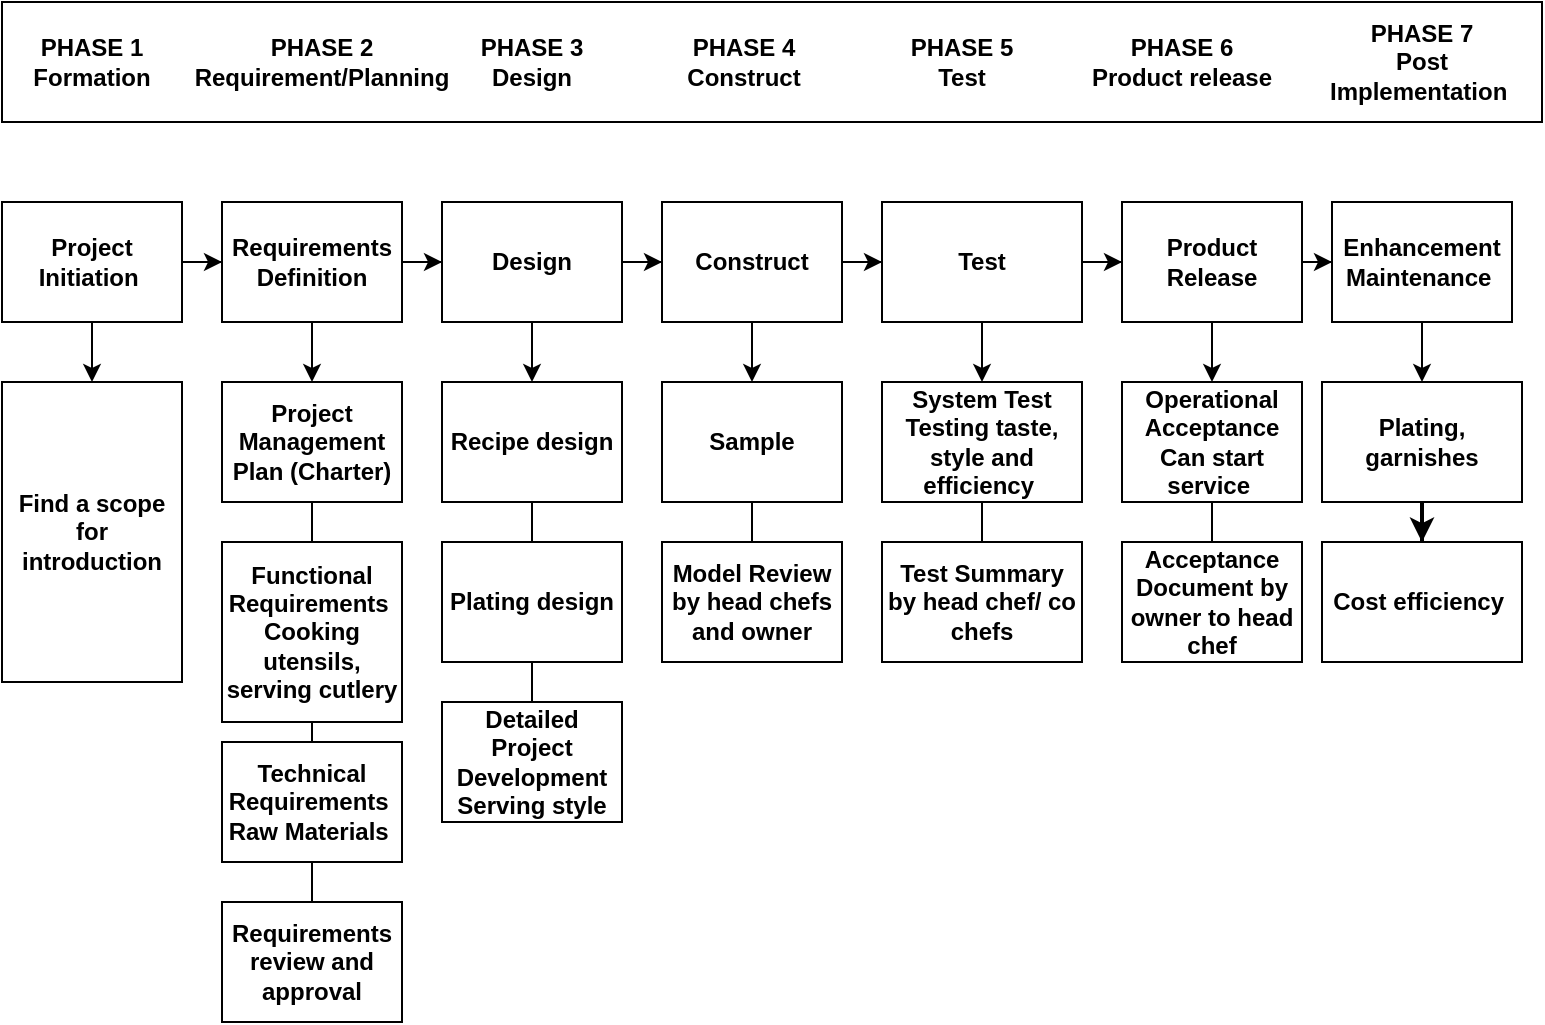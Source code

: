 <mxfile version="16.4.7" type="github">
  <diagram id="LQ69D8eemHiY_h8oVcqF" name="Page-1">
    <mxGraphModel dx="1278" dy="589" grid="1" gridSize="10" guides="1" tooltips="1" connect="1" arrows="1" fold="1" page="1" pageScale="1" pageWidth="850" pageHeight="1100" math="0" shadow="0">
      <root>
        <mxCell id="0" />
        <mxCell id="1" parent="0" />
        <mxCell id="iYVpCpsxszZO10fB_xN_-1" value="" style="rounded=0;whiteSpace=wrap;html=1;fontStyle=1" parent="1" vertex="1">
          <mxGeometry x="70" y="20" width="770" height="60" as="geometry" />
        </mxCell>
        <mxCell id="iYVpCpsxszZO10fB_xN_-2" value="PHASE 1&lt;br&gt;Formation" style="text;html=1;strokeColor=none;fillColor=none;align=center;verticalAlign=middle;whiteSpace=wrap;rounded=0;fontStyle=1" parent="1" vertex="1">
          <mxGeometry x="70" y="20" width="90" height="60" as="geometry" />
        </mxCell>
        <mxCell id="iYVpCpsxszZO10fB_xN_-3" value="PHASE 2&lt;br&gt;Requirement/Planning" style="text;html=1;strokeColor=none;fillColor=none;align=center;verticalAlign=middle;whiteSpace=wrap;rounded=0;fontStyle=1" parent="1" vertex="1">
          <mxGeometry x="180" y="20" width="100" height="60" as="geometry" />
        </mxCell>
        <mxCell id="iYVpCpsxszZO10fB_xN_-4" value="PHASE 3&lt;br&gt;Design" style="text;html=1;strokeColor=none;fillColor=none;align=center;verticalAlign=middle;whiteSpace=wrap;rounded=0;fontStyle=1" parent="1" vertex="1">
          <mxGeometry x="285" y="20" width="100" height="60" as="geometry" />
        </mxCell>
        <mxCell id="iYVpCpsxszZO10fB_xN_-5" value="PHASE 4&lt;br&gt;Construct" style="text;html=1;strokeColor=none;fillColor=none;align=center;verticalAlign=middle;whiteSpace=wrap;rounded=0;fontStyle=1" parent="1" vertex="1">
          <mxGeometry x="391" y="20" width="100" height="60" as="geometry" />
        </mxCell>
        <mxCell id="iYVpCpsxszZO10fB_xN_-6" value="PHASE 5&lt;br&gt;Test" style="text;html=1;strokeColor=none;fillColor=none;align=center;verticalAlign=middle;whiteSpace=wrap;rounded=0;fontStyle=1" parent="1" vertex="1">
          <mxGeometry x="500" y="20" width="100" height="60" as="geometry" />
        </mxCell>
        <mxCell id="iYVpCpsxszZO10fB_xN_-7" value="PHASE 6&lt;br&gt;Product release" style="text;html=1;strokeColor=none;fillColor=none;align=center;verticalAlign=middle;whiteSpace=wrap;rounded=0;fontStyle=1" parent="1" vertex="1">
          <mxGeometry x="610" y="20" width="100" height="60" as="geometry" />
        </mxCell>
        <mxCell id="iYVpCpsxszZO10fB_xN_-8" value="PHASE 7&lt;br&gt;Post Implementation&amp;nbsp;" style="text;html=1;strokeColor=none;fillColor=none;align=center;verticalAlign=middle;whiteSpace=wrap;rounded=0;fontStyle=1" parent="1" vertex="1">
          <mxGeometry x="720" y="20" width="120" height="60" as="geometry" />
        </mxCell>
        <mxCell id="iYVpCpsxszZO10fB_xN_-9" value="" style="edgeStyle=orthogonalEdgeStyle;rounded=0;orthogonalLoop=1;jettySize=auto;html=1;fontStyle=1" parent="1" source="iYVpCpsxszZO10fB_xN_-11" target="iYVpCpsxszZO10fB_xN_-14" edge="1">
          <mxGeometry relative="1" as="geometry" />
        </mxCell>
        <mxCell id="iYVpCpsxszZO10fB_xN_-10" value="" style="edgeStyle=orthogonalEdgeStyle;rounded=0;orthogonalLoop=1;jettySize=auto;html=1;endArrow=classic;endFill=1;fontStyle=1" parent="1" source="iYVpCpsxszZO10fB_xN_-11" target="iYVpCpsxszZO10fB_xN_-29" edge="1">
          <mxGeometry relative="1" as="geometry" />
        </mxCell>
        <mxCell id="iYVpCpsxszZO10fB_xN_-11" value="Project Initiation&amp;nbsp;" style="rounded=0;whiteSpace=wrap;html=1;fontStyle=1" parent="1" vertex="1">
          <mxGeometry x="70" y="120" width="90" height="60" as="geometry" />
        </mxCell>
        <mxCell id="iYVpCpsxszZO10fB_xN_-12" value="" style="edgeStyle=orthogonalEdgeStyle;rounded=0;orthogonalLoop=1;jettySize=auto;html=1;fontStyle=1" parent="1" source="iYVpCpsxszZO10fB_xN_-14" target="iYVpCpsxszZO10fB_xN_-17" edge="1">
          <mxGeometry relative="1" as="geometry" />
        </mxCell>
        <mxCell id="iYVpCpsxszZO10fB_xN_-13" value="" style="edgeStyle=orthogonalEdgeStyle;rounded=0;orthogonalLoop=1;jettySize=auto;html=1;entryX=0.5;entryY=0;entryDx=0;entryDy=0;startArrow=none;startFill=0;endArrow=classic;endFill=1;fontStyle=1" parent="1" source="iYVpCpsxszZO10fB_xN_-14" target="iYVpCpsxszZO10fB_xN_-47" edge="1">
          <mxGeometry relative="1" as="geometry" />
        </mxCell>
        <mxCell id="iYVpCpsxszZO10fB_xN_-14" value="Requirements Definition" style="rounded=0;whiteSpace=wrap;html=1;fontStyle=1" parent="1" vertex="1">
          <mxGeometry x="180" y="120" width="90" height="60" as="geometry" />
        </mxCell>
        <mxCell id="iYVpCpsxszZO10fB_xN_-15" value="" style="edgeStyle=orthogonalEdgeStyle;rounded=0;orthogonalLoop=1;jettySize=auto;html=1;fontStyle=1" parent="1" source="iYVpCpsxszZO10fB_xN_-17" target="iYVpCpsxszZO10fB_xN_-20" edge="1">
          <mxGeometry relative="1" as="geometry" />
        </mxCell>
        <mxCell id="iYVpCpsxszZO10fB_xN_-16" value="" style="edgeStyle=orthogonalEdgeStyle;rounded=0;orthogonalLoop=1;jettySize=auto;html=1;fontStyle=1" parent="1" source="iYVpCpsxszZO10fB_xN_-17" target="iYVpCpsxszZO10fB_xN_-42" edge="1">
          <mxGeometry relative="1" as="geometry" />
        </mxCell>
        <mxCell id="iYVpCpsxszZO10fB_xN_-17" value="Design" style="rounded=0;whiteSpace=wrap;html=1;fontStyle=1" parent="1" vertex="1">
          <mxGeometry x="290" y="120" width="90" height="60" as="geometry" />
        </mxCell>
        <mxCell id="iYVpCpsxszZO10fB_xN_-18" value="" style="edgeStyle=orthogonalEdgeStyle;rounded=0;orthogonalLoop=1;jettySize=auto;html=1;fontStyle=1" parent="1" source="iYVpCpsxszZO10fB_xN_-20" target="iYVpCpsxszZO10fB_xN_-23" edge="1">
          <mxGeometry relative="1" as="geometry" />
        </mxCell>
        <mxCell id="iYVpCpsxszZO10fB_xN_-19" value="" style="edgeStyle=orthogonalEdgeStyle;rounded=0;orthogonalLoop=1;jettySize=auto;html=1;fontStyle=1" parent="1" source="iYVpCpsxszZO10fB_xN_-20" target="iYVpCpsxszZO10fB_xN_-39" edge="1">
          <mxGeometry relative="1" as="geometry" />
        </mxCell>
        <mxCell id="iYVpCpsxszZO10fB_xN_-20" value="Construct" style="rounded=0;whiteSpace=wrap;html=1;fontStyle=1" parent="1" vertex="1">
          <mxGeometry x="400" y="120" width="90" height="60" as="geometry" />
        </mxCell>
        <mxCell id="iYVpCpsxszZO10fB_xN_-21" value="" style="edgeStyle=orthogonalEdgeStyle;rounded=0;orthogonalLoop=1;jettySize=auto;html=1;fontStyle=1" parent="1" source="iYVpCpsxszZO10fB_xN_-23" target="iYVpCpsxszZO10fB_xN_-26" edge="1">
          <mxGeometry relative="1" as="geometry" />
        </mxCell>
        <mxCell id="iYVpCpsxszZO10fB_xN_-22" value="" style="edgeStyle=orthogonalEdgeStyle;rounded=0;orthogonalLoop=1;jettySize=auto;html=1;entryX=0.5;entryY=0;entryDx=0;entryDy=0;fontStyle=1" parent="1" source="iYVpCpsxszZO10fB_xN_-23" target="iYVpCpsxszZO10fB_xN_-36" edge="1">
          <mxGeometry relative="1" as="geometry" />
        </mxCell>
        <mxCell id="iYVpCpsxszZO10fB_xN_-23" value="Test" style="rounded=0;whiteSpace=wrap;html=1;fontStyle=1" parent="1" vertex="1">
          <mxGeometry x="510" y="120" width="100" height="60" as="geometry" />
        </mxCell>
        <mxCell id="iYVpCpsxszZO10fB_xN_-24" value="" style="edgeStyle=orthogonalEdgeStyle;rounded=0;orthogonalLoop=1;jettySize=auto;html=1;fontStyle=1" parent="1" source="iYVpCpsxszZO10fB_xN_-26" target="iYVpCpsxszZO10fB_xN_-28" edge="1">
          <mxGeometry relative="1" as="geometry" />
        </mxCell>
        <mxCell id="iYVpCpsxszZO10fB_xN_-25" value="" style="edgeStyle=orthogonalEdgeStyle;rounded=0;orthogonalLoop=1;jettySize=auto;html=1;fontStyle=1" parent="1" source="iYVpCpsxszZO10fB_xN_-26" target="iYVpCpsxszZO10fB_xN_-33" edge="1">
          <mxGeometry relative="1" as="geometry" />
        </mxCell>
        <mxCell id="iYVpCpsxszZO10fB_xN_-26" value="Product Release" style="rounded=0;whiteSpace=wrap;html=1;fontStyle=1" parent="1" vertex="1">
          <mxGeometry x="630" y="120" width="90" height="60" as="geometry" />
        </mxCell>
        <mxCell id="iYVpCpsxszZO10fB_xN_-27" value="" style="edgeStyle=orthogonalEdgeStyle;rounded=0;orthogonalLoop=1;jettySize=auto;html=1;fontStyle=1" parent="1" source="iYVpCpsxszZO10fB_xN_-28" target="iYVpCpsxszZO10fB_xN_-31" edge="1">
          <mxGeometry relative="1" as="geometry" />
        </mxCell>
        <mxCell id="iYVpCpsxszZO10fB_xN_-28" value="Enhancement Maintenance&amp;nbsp;" style="rounded=0;whiteSpace=wrap;html=1;fontStyle=1" parent="1" vertex="1">
          <mxGeometry x="735" y="120" width="90" height="60" as="geometry" />
        </mxCell>
        <mxCell id="iYVpCpsxszZO10fB_xN_-29" value="Find a scope for introduction" style="rounded=0;whiteSpace=wrap;html=1;fontStyle=1" parent="1" vertex="1">
          <mxGeometry x="70" y="210" width="90" height="150" as="geometry" />
        </mxCell>
        <mxCell id="iYVpCpsxszZO10fB_xN_-30" value="" style="edgeStyle=orthogonalEdgeStyle;rounded=0;orthogonalLoop=1;jettySize=auto;html=1;fontSize=14;startArrow=none;startFill=0;endArrow=classic;endFill=1;strokeWidth=2;" parent="1" source="iYVpCpsxszZO10fB_xN_-31" target="iYVpCpsxszZO10fB_xN_-53" edge="1">
          <mxGeometry relative="1" as="geometry" />
        </mxCell>
        <mxCell id="iYVpCpsxszZO10fB_xN_-31" value="Plating, garnishes" style="rounded=0;whiteSpace=wrap;html=1;fontStyle=1" parent="1" vertex="1">
          <mxGeometry x="730" y="210" width="100" height="60" as="geometry" />
        </mxCell>
        <mxCell id="iYVpCpsxszZO10fB_xN_-32" value="" style="edgeStyle=orthogonalEdgeStyle;rounded=0;orthogonalLoop=1;jettySize=auto;html=1;endArrow=none;endFill=0;fontStyle=1" parent="1" source="iYVpCpsxszZO10fB_xN_-33" target="iYVpCpsxszZO10fB_xN_-34" edge="1">
          <mxGeometry relative="1" as="geometry" />
        </mxCell>
        <mxCell id="iYVpCpsxszZO10fB_xN_-33" value="Operational Acceptance&lt;br&gt;Can start service&amp;nbsp;" style="rounded=0;whiteSpace=wrap;html=1;fontStyle=1" parent="1" vertex="1">
          <mxGeometry x="630" y="210" width="90" height="60" as="geometry" />
        </mxCell>
        <mxCell id="iYVpCpsxszZO10fB_xN_-34" value="Acceptance Document by owner to head chef" style="rounded=0;whiteSpace=wrap;html=1;fontStyle=1" parent="1" vertex="1">
          <mxGeometry x="630" y="290" width="90" height="60" as="geometry" />
        </mxCell>
        <mxCell id="iYVpCpsxszZO10fB_xN_-35" value="" style="edgeStyle=orthogonalEdgeStyle;rounded=0;orthogonalLoop=1;jettySize=auto;html=1;endArrow=none;endFill=0;fontStyle=1" parent="1" source="iYVpCpsxszZO10fB_xN_-36" target="iYVpCpsxszZO10fB_xN_-37" edge="1">
          <mxGeometry relative="1" as="geometry" />
        </mxCell>
        <mxCell id="iYVpCpsxszZO10fB_xN_-36" value="System Test&lt;br&gt;Testing taste, style and efficiency&amp;nbsp;" style="rounded=0;whiteSpace=wrap;html=1;fontStyle=1" parent="1" vertex="1">
          <mxGeometry x="510" y="210" width="100" height="60" as="geometry" />
        </mxCell>
        <mxCell id="iYVpCpsxszZO10fB_xN_-37" value="Test Summary by head chef/ co chefs" style="rounded=0;whiteSpace=wrap;html=1;fontStyle=1" parent="1" vertex="1">
          <mxGeometry x="510" y="290" width="100" height="60" as="geometry" />
        </mxCell>
        <mxCell id="iYVpCpsxszZO10fB_xN_-38" value="" style="edgeStyle=orthogonalEdgeStyle;rounded=0;orthogonalLoop=1;jettySize=auto;html=1;endArrow=none;endFill=0;fontStyle=1" parent="1" source="iYVpCpsxszZO10fB_xN_-39" target="iYVpCpsxszZO10fB_xN_-40" edge="1">
          <mxGeometry relative="1" as="geometry" />
        </mxCell>
        <mxCell id="iYVpCpsxszZO10fB_xN_-39" value="Sample" style="rounded=0;whiteSpace=wrap;html=1;fontStyle=1" parent="1" vertex="1">
          <mxGeometry x="400" y="210" width="90" height="60" as="geometry" />
        </mxCell>
        <mxCell id="iYVpCpsxszZO10fB_xN_-40" value="Model Review by head chefs and owner" style="rounded=0;whiteSpace=wrap;html=1;fontStyle=1" parent="1" vertex="1">
          <mxGeometry x="400" y="290" width="90" height="60" as="geometry" />
        </mxCell>
        <mxCell id="iYVpCpsxszZO10fB_xN_-41" value="" style="edgeStyle=orthogonalEdgeStyle;rounded=0;orthogonalLoop=1;jettySize=auto;html=1;endArrow=none;endFill=0;fontStyle=1" parent="1" source="iYVpCpsxszZO10fB_xN_-42" target="iYVpCpsxszZO10fB_xN_-44" edge="1">
          <mxGeometry relative="1" as="geometry" />
        </mxCell>
        <mxCell id="iYVpCpsxszZO10fB_xN_-42" value="Recipe design" style="rounded=0;whiteSpace=wrap;html=1;fontStyle=1" parent="1" vertex="1">
          <mxGeometry x="290" y="210" width="90" height="60" as="geometry" />
        </mxCell>
        <mxCell id="iYVpCpsxszZO10fB_xN_-43" value="" style="edgeStyle=orthogonalEdgeStyle;rounded=0;orthogonalLoop=1;jettySize=auto;html=1;endArrow=none;endFill=0;fontStyle=1" parent="1" source="iYVpCpsxszZO10fB_xN_-44" target="iYVpCpsxszZO10fB_xN_-45" edge="1">
          <mxGeometry relative="1" as="geometry" />
        </mxCell>
        <mxCell id="iYVpCpsxszZO10fB_xN_-44" value="Plating design" style="rounded=0;whiteSpace=wrap;html=1;fontStyle=1" parent="1" vertex="1">
          <mxGeometry x="290" y="290" width="90" height="60" as="geometry" />
        </mxCell>
        <mxCell id="iYVpCpsxszZO10fB_xN_-45" value="Detailed Project Development&lt;br&gt;Serving style" style="rounded=0;whiteSpace=wrap;html=1;fontStyle=1" parent="1" vertex="1">
          <mxGeometry x="290" y="370" width="90" height="60" as="geometry" />
        </mxCell>
        <mxCell id="iYVpCpsxszZO10fB_xN_-46" value="" style="edgeStyle=orthogonalEdgeStyle;rounded=0;orthogonalLoop=1;jettySize=auto;html=1;endArrow=none;endFill=0;fontStyle=1" parent="1" source="iYVpCpsxszZO10fB_xN_-47" target="iYVpCpsxszZO10fB_xN_-49" edge="1">
          <mxGeometry relative="1" as="geometry" />
        </mxCell>
        <mxCell id="iYVpCpsxszZO10fB_xN_-47" value="Project Management Plan (Charter)" style="rounded=0;whiteSpace=wrap;html=1;fontStyle=1" parent="1" vertex="1">
          <mxGeometry x="180" y="210" width="90" height="60" as="geometry" />
        </mxCell>
        <mxCell id="iYVpCpsxszZO10fB_xN_-48" value="" style="edgeStyle=orthogonalEdgeStyle;rounded=0;orthogonalLoop=1;jettySize=auto;html=1;endArrow=none;endFill=0;fontStyle=1" parent="1" source="iYVpCpsxszZO10fB_xN_-49" target="iYVpCpsxszZO10fB_xN_-51" edge="1">
          <mxGeometry relative="1" as="geometry" />
        </mxCell>
        <mxCell id="iYVpCpsxszZO10fB_xN_-49" value="Functional Requirements&amp;nbsp;&lt;br&gt;Cooking utensils, serving cutlery" style="rounded=0;whiteSpace=wrap;html=1;fontStyle=1" parent="1" vertex="1">
          <mxGeometry x="180" y="290" width="90" height="90" as="geometry" />
        </mxCell>
        <mxCell id="iYVpCpsxszZO10fB_xN_-50" value="" style="edgeStyle=orthogonalEdgeStyle;rounded=0;orthogonalLoop=1;jettySize=auto;html=1;endArrow=none;endFill=0;fontStyle=1" parent="1" source="iYVpCpsxszZO10fB_xN_-51" target="iYVpCpsxszZO10fB_xN_-52" edge="1">
          <mxGeometry relative="1" as="geometry" />
        </mxCell>
        <mxCell id="iYVpCpsxszZO10fB_xN_-51" value="Technical Requirements&amp;nbsp;&lt;br&gt;Raw Materials&amp;nbsp;" style="rounded=0;whiteSpace=wrap;html=1;fontStyle=1" parent="1" vertex="1">
          <mxGeometry x="180" y="390" width="90" height="60" as="geometry" />
        </mxCell>
        <mxCell id="iYVpCpsxszZO10fB_xN_-52" value="Requirements review and approval" style="rounded=0;whiteSpace=wrap;html=1;fontStyle=1" parent="1" vertex="1">
          <mxGeometry x="180" y="470" width="90" height="60" as="geometry" />
        </mxCell>
        <mxCell id="iYVpCpsxszZO10fB_xN_-53" value="Cost efficiency&amp;nbsp;" style="rounded=0;whiteSpace=wrap;html=1;fontStyle=1" parent="1" vertex="1">
          <mxGeometry x="730" y="290" width="100" height="60" as="geometry" />
        </mxCell>
      </root>
    </mxGraphModel>
  </diagram>
</mxfile>
